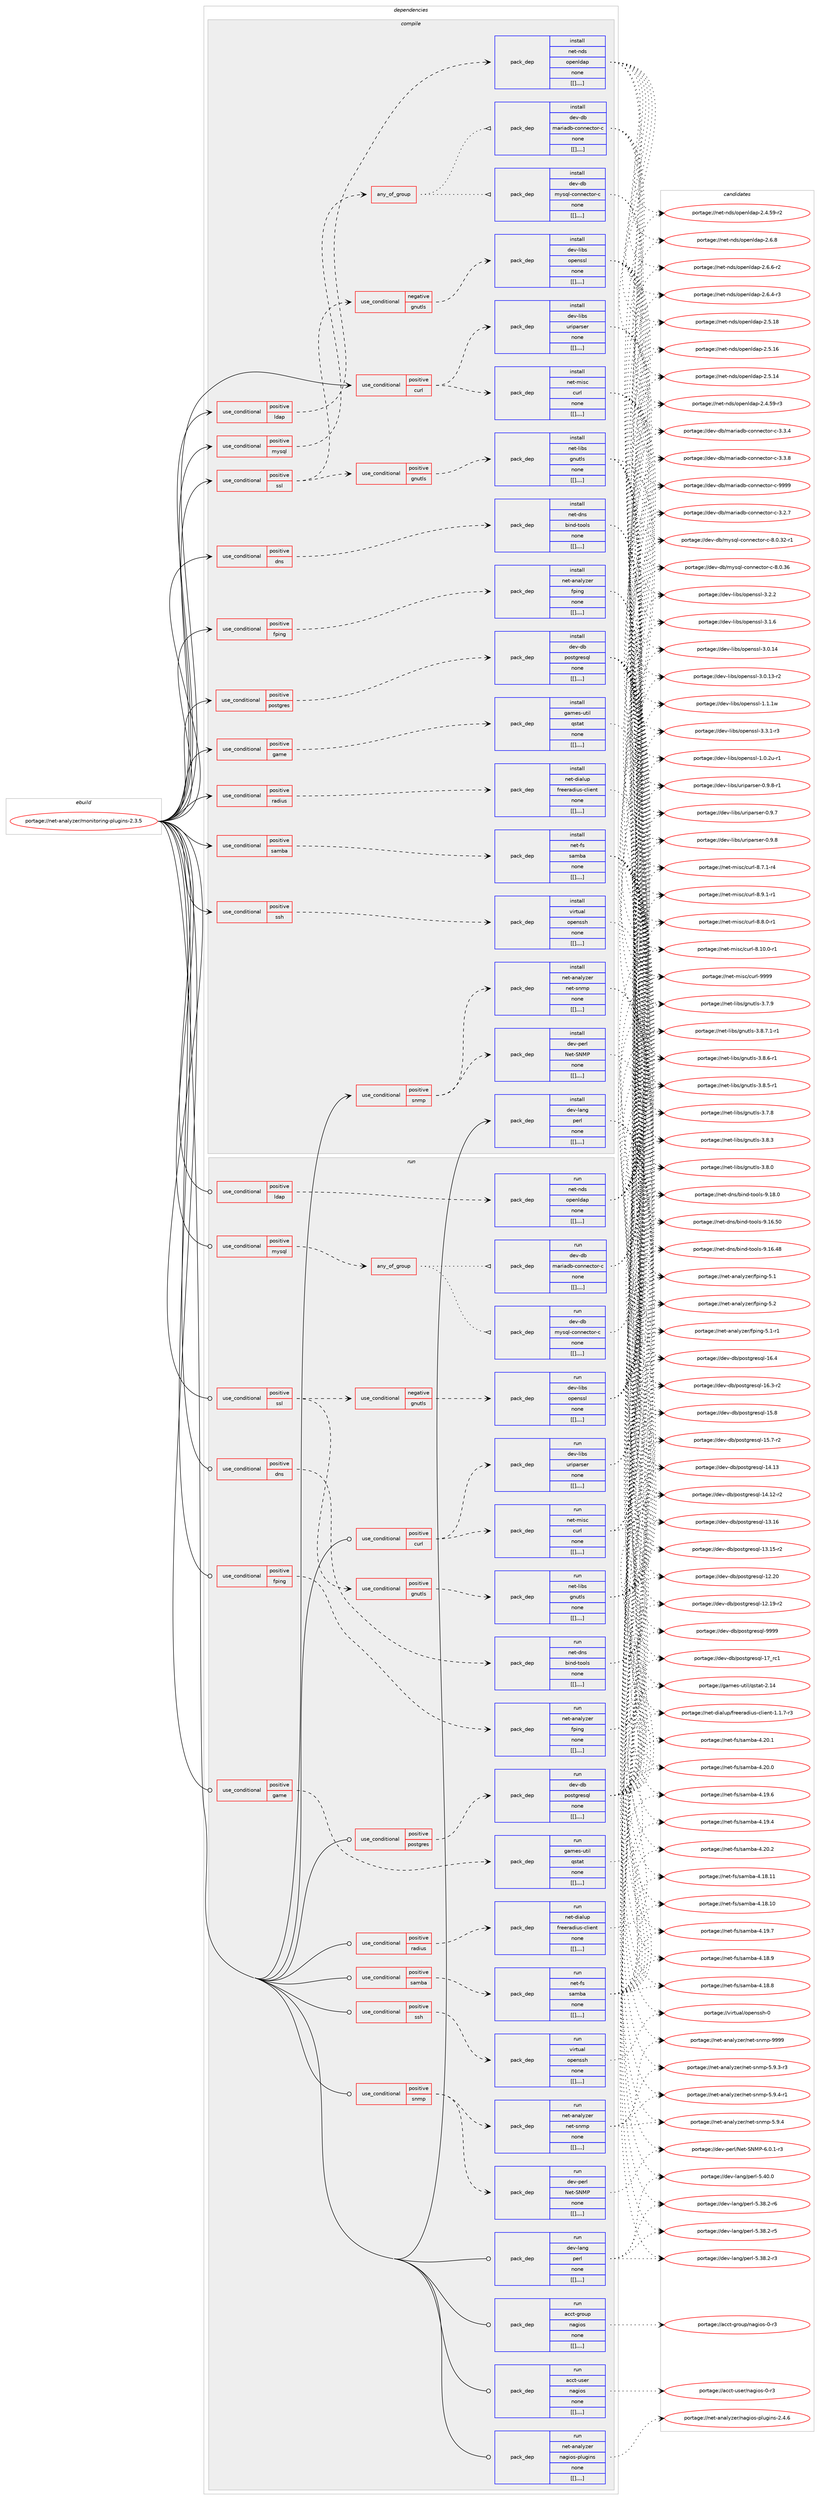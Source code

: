 digraph prolog {

# *************
# Graph options
# *************

newrank=true;
concentrate=true;
compound=true;
graph [rankdir=LR,fontname=Helvetica,fontsize=10,ranksep=1.5];#, ranksep=2.5, nodesep=0.2];
edge  [arrowhead=vee];
node  [fontname=Helvetica,fontsize=10];

# **********
# The ebuild
# **********

subgraph cluster_leftcol {
color=gray;
label=<<i>ebuild</i>>;
id [label="portage://net-analyzer/monitoring-plugins-2.3.5", color=red, width=4, href="../net-analyzer/monitoring-plugins-2.3.5.svg"];
}

# ****************
# The dependencies
# ****************

subgraph cluster_midcol {
color=gray;
label=<<i>dependencies</i>>;
subgraph cluster_compile {
fillcolor="#eeeeee";
style=filled;
label=<<i>compile</i>>;
subgraph cond91568 {
dependency356260 [label=<<TABLE BORDER="0" CELLBORDER="1" CELLSPACING="0" CELLPADDING="4"><TR><TD ROWSPAN="3" CELLPADDING="10">use_conditional</TD></TR><TR><TD>positive</TD></TR><TR><TD>curl</TD></TR></TABLE>>, shape=none, color=red];
subgraph pack261980 {
dependency356261 [label=<<TABLE BORDER="0" CELLBORDER="1" CELLSPACING="0" CELLPADDING="4" WIDTH="220"><TR><TD ROWSPAN="6" CELLPADDING="30">pack_dep</TD></TR><TR><TD WIDTH="110">install</TD></TR><TR><TD>dev-libs</TD></TR><TR><TD>uriparser</TD></TR><TR><TD>none</TD></TR><TR><TD>[[],,,,]</TD></TR></TABLE>>, shape=none, color=blue];
}
dependency356260:e -> dependency356261:w [weight=20,style="dashed",arrowhead="vee"];
subgraph pack261981 {
dependency356262 [label=<<TABLE BORDER="0" CELLBORDER="1" CELLSPACING="0" CELLPADDING="4" WIDTH="220"><TR><TD ROWSPAN="6" CELLPADDING="30">pack_dep</TD></TR><TR><TD WIDTH="110">install</TD></TR><TR><TD>net-misc</TD></TR><TR><TD>curl</TD></TR><TR><TD>none</TD></TR><TR><TD>[[],,,,]</TD></TR></TABLE>>, shape=none, color=blue];
}
dependency356260:e -> dependency356262:w [weight=20,style="dashed",arrowhead="vee"];
}
id:e -> dependency356260:w [weight=20,style="solid",arrowhead="vee"];
subgraph cond91569 {
dependency356263 [label=<<TABLE BORDER="0" CELLBORDER="1" CELLSPACING="0" CELLPADDING="4"><TR><TD ROWSPAN="3" CELLPADDING="10">use_conditional</TD></TR><TR><TD>positive</TD></TR><TR><TD>dns</TD></TR></TABLE>>, shape=none, color=red];
subgraph pack261982 {
dependency356264 [label=<<TABLE BORDER="0" CELLBORDER="1" CELLSPACING="0" CELLPADDING="4" WIDTH="220"><TR><TD ROWSPAN="6" CELLPADDING="30">pack_dep</TD></TR><TR><TD WIDTH="110">install</TD></TR><TR><TD>net-dns</TD></TR><TR><TD>bind-tools</TD></TR><TR><TD>none</TD></TR><TR><TD>[[],,,,]</TD></TR></TABLE>>, shape=none, color=blue];
}
dependency356263:e -> dependency356264:w [weight=20,style="dashed",arrowhead="vee"];
}
id:e -> dependency356263:w [weight=20,style="solid",arrowhead="vee"];
subgraph cond91570 {
dependency356265 [label=<<TABLE BORDER="0" CELLBORDER="1" CELLSPACING="0" CELLPADDING="4"><TR><TD ROWSPAN="3" CELLPADDING="10">use_conditional</TD></TR><TR><TD>positive</TD></TR><TR><TD>fping</TD></TR></TABLE>>, shape=none, color=red];
subgraph pack261983 {
dependency356266 [label=<<TABLE BORDER="0" CELLBORDER="1" CELLSPACING="0" CELLPADDING="4" WIDTH="220"><TR><TD ROWSPAN="6" CELLPADDING="30">pack_dep</TD></TR><TR><TD WIDTH="110">install</TD></TR><TR><TD>net-analyzer</TD></TR><TR><TD>fping</TD></TR><TR><TD>none</TD></TR><TR><TD>[[],,,,]</TD></TR></TABLE>>, shape=none, color=blue];
}
dependency356265:e -> dependency356266:w [weight=20,style="dashed",arrowhead="vee"];
}
id:e -> dependency356265:w [weight=20,style="solid",arrowhead="vee"];
subgraph cond91571 {
dependency356267 [label=<<TABLE BORDER="0" CELLBORDER="1" CELLSPACING="0" CELLPADDING="4"><TR><TD ROWSPAN="3" CELLPADDING="10">use_conditional</TD></TR><TR><TD>positive</TD></TR><TR><TD>game</TD></TR></TABLE>>, shape=none, color=red];
subgraph pack261984 {
dependency356268 [label=<<TABLE BORDER="0" CELLBORDER="1" CELLSPACING="0" CELLPADDING="4" WIDTH="220"><TR><TD ROWSPAN="6" CELLPADDING="30">pack_dep</TD></TR><TR><TD WIDTH="110">install</TD></TR><TR><TD>games-util</TD></TR><TR><TD>qstat</TD></TR><TR><TD>none</TD></TR><TR><TD>[[],,,,]</TD></TR></TABLE>>, shape=none, color=blue];
}
dependency356267:e -> dependency356268:w [weight=20,style="dashed",arrowhead="vee"];
}
id:e -> dependency356267:w [weight=20,style="solid",arrowhead="vee"];
subgraph cond91572 {
dependency356269 [label=<<TABLE BORDER="0" CELLBORDER="1" CELLSPACING="0" CELLPADDING="4"><TR><TD ROWSPAN="3" CELLPADDING="10">use_conditional</TD></TR><TR><TD>positive</TD></TR><TR><TD>ldap</TD></TR></TABLE>>, shape=none, color=red];
subgraph pack261985 {
dependency356270 [label=<<TABLE BORDER="0" CELLBORDER="1" CELLSPACING="0" CELLPADDING="4" WIDTH="220"><TR><TD ROWSPAN="6" CELLPADDING="30">pack_dep</TD></TR><TR><TD WIDTH="110">install</TD></TR><TR><TD>net-nds</TD></TR><TR><TD>openldap</TD></TR><TR><TD>none</TD></TR><TR><TD>[[],,,,]</TD></TR></TABLE>>, shape=none, color=blue];
}
dependency356269:e -> dependency356270:w [weight=20,style="dashed",arrowhead="vee"];
}
id:e -> dependency356269:w [weight=20,style="solid",arrowhead="vee"];
subgraph cond91573 {
dependency356271 [label=<<TABLE BORDER="0" CELLBORDER="1" CELLSPACING="0" CELLPADDING="4"><TR><TD ROWSPAN="3" CELLPADDING="10">use_conditional</TD></TR><TR><TD>positive</TD></TR><TR><TD>mysql</TD></TR></TABLE>>, shape=none, color=red];
subgraph any2536 {
dependency356272 [label=<<TABLE BORDER="0" CELLBORDER="1" CELLSPACING="0" CELLPADDING="4"><TR><TD CELLPADDING="10">any_of_group</TD></TR></TABLE>>, shape=none, color=red];subgraph pack261986 {
dependency356273 [label=<<TABLE BORDER="0" CELLBORDER="1" CELLSPACING="0" CELLPADDING="4" WIDTH="220"><TR><TD ROWSPAN="6" CELLPADDING="30">pack_dep</TD></TR><TR><TD WIDTH="110">install</TD></TR><TR><TD>dev-db</TD></TR><TR><TD>mysql-connector-c</TD></TR><TR><TD>none</TD></TR><TR><TD>[[],,,,]</TD></TR></TABLE>>, shape=none, color=blue];
}
dependency356272:e -> dependency356273:w [weight=20,style="dotted",arrowhead="oinv"];
subgraph pack261987 {
dependency356274 [label=<<TABLE BORDER="0" CELLBORDER="1" CELLSPACING="0" CELLPADDING="4" WIDTH="220"><TR><TD ROWSPAN="6" CELLPADDING="30">pack_dep</TD></TR><TR><TD WIDTH="110">install</TD></TR><TR><TD>dev-db</TD></TR><TR><TD>mariadb-connector-c</TD></TR><TR><TD>none</TD></TR><TR><TD>[[],,,,]</TD></TR></TABLE>>, shape=none, color=blue];
}
dependency356272:e -> dependency356274:w [weight=20,style="dotted",arrowhead="oinv"];
}
dependency356271:e -> dependency356272:w [weight=20,style="dashed",arrowhead="vee"];
}
id:e -> dependency356271:w [weight=20,style="solid",arrowhead="vee"];
subgraph cond91574 {
dependency356275 [label=<<TABLE BORDER="0" CELLBORDER="1" CELLSPACING="0" CELLPADDING="4"><TR><TD ROWSPAN="3" CELLPADDING="10">use_conditional</TD></TR><TR><TD>positive</TD></TR><TR><TD>postgres</TD></TR></TABLE>>, shape=none, color=red];
subgraph pack261988 {
dependency356276 [label=<<TABLE BORDER="0" CELLBORDER="1" CELLSPACING="0" CELLPADDING="4" WIDTH="220"><TR><TD ROWSPAN="6" CELLPADDING="30">pack_dep</TD></TR><TR><TD WIDTH="110">install</TD></TR><TR><TD>dev-db</TD></TR><TR><TD>postgresql</TD></TR><TR><TD>none</TD></TR><TR><TD>[[],,,,]</TD></TR></TABLE>>, shape=none, color=blue];
}
dependency356275:e -> dependency356276:w [weight=20,style="dashed",arrowhead="vee"];
}
id:e -> dependency356275:w [weight=20,style="solid",arrowhead="vee"];
subgraph cond91575 {
dependency356277 [label=<<TABLE BORDER="0" CELLBORDER="1" CELLSPACING="0" CELLPADDING="4"><TR><TD ROWSPAN="3" CELLPADDING="10">use_conditional</TD></TR><TR><TD>positive</TD></TR><TR><TD>radius</TD></TR></TABLE>>, shape=none, color=red];
subgraph pack261989 {
dependency356278 [label=<<TABLE BORDER="0" CELLBORDER="1" CELLSPACING="0" CELLPADDING="4" WIDTH="220"><TR><TD ROWSPAN="6" CELLPADDING="30">pack_dep</TD></TR><TR><TD WIDTH="110">install</TD></TR><TR><TD>net-dialup</TD></TR><TR><TD>freeradius-client</TD></TR><TR><TD>none</TD></TR><TR><TD>[[],,,,]</TD></TR></TABLE>>, shape=none, color=blue];
}
dependency356277:e -> dependency356278:w [weight=20,style="dashed",arrowhead="vee"];
}
id:e -> dependency356277:w [weight=20,style="solid",arrowhead="vee"];
subgraph cond91576 {
dependency356279 [label=<<TABLE BORDER="0" CELLBORDER="1" CELLSPACING="0" CELLPADDING="4"><TR><TD ROWSPAN="3" CELLPADDING="10">use_conditional</TD></TR><TR><TD>positive</TD></TR><TR><TD>samba</TD></TR></TABLE>>, shape=none, color=red];
subgraph pack261990 {
dependency356280 [label=<<TABLE BORDER="0" CELLBORDER="1" CELLSPACING="0" CELLPADDING="4" WIDTH="220"><TR><TD ROWSPAN="6" CELLPADDING="30">pack_dep</TD></TR><TR><TD WIDTH="110">install</TD></TR><TR><TD>net-fs</TD></TR><TR><TD>samba</TD></TR><TR><TD>none</TD></TR><TR><TD>[[],,,,]</TD></TR></TABLE>>, shape=none, color=blue];
}
dependency356279:e -> dependency356280:w [weight=20,style="dashed",arrowhead="vee"];
}
id:e -> dependency356279:w [weight=20,style="solid",arrowhead="vee"];
subgraph cond91577 {
dependency356281 [label=<<TABLE BORDER="0" CELLBORDER="1" CELLSPACING="0" CELLPADDING="4"><TR><TD ROWSPAN="3" CELLPADDING="10">use_conditional</TD></TR><TR><TD>positive</TD></TR><TR><TD>snmp</TD></TR></TABLE>>, shape=none, color=red];
subgraph pack261991 {
dependency356282 [label=<<TABLE BORDER="0" CELLBORDER="1" CELLSPACING="0" CELLPADDING="4" WIDTH="220"><TR><TD ROWSPAN="6" CELLPADDING="30">pack_dep</TD></TR><TR><TD WIDTH="110">install</TD></TR><TR><TD>dev-perl</TD></TR><TR><TD>Net-SNMP</TD></TR><TR><TD>none</TD></TR><TR><TD>[[],,,,]</TD></TR></TABLE>>, shape=none, color=blue];
}
dependency356281:e -> dependency356282:w [weight=20,style="dashed",arrowhead="vee"];
subgraph pack261992 {
dependency356283 [label=<<TABLE BORDER="0" CELLBORDER="1" CELLSPACING="0" CELLPADDING="4" WIDTH="220"><TR><TD ROWSPAN="6" CELLPADDING="30">pack_dep</TD></TR><TR><TD WIDTH="110">install</TD></TR><TR><TD>net-analyzer</TD></TR><TR><TD>net-snmp</TD></TR><TR><TD>none</TD></TR><TR><TD>[[],,,,]</TD></TR></TABLE>>, shape=none, color=blue];
}
dependency356281:e -> dependency356283:w [weight=20,style="dashed",arrowhead="vee"];
}
id:e -> dependency356281:w [weight=20,style="solid",arrowhead="vee"];
subgraph cond91578 {
dependency356284 [label=<<TABLE BORDER="0" CELLBORDER="1" CELLSPACING="0" CELLPADDING="4"><TR><TD ROWSPAN="3" CELLPADDING="10">use_conditional</TD></TR><TR><TD>positive</TD></TR><TR><TD>ssh</TD></TR></TABLE>>, shape=none, color=red];
subgraph pack261993 {
dependency356285 [label=<<TABLE BORDER="0" CELLBORDER="1" CELLSPACING="0" CELLPADDING="4" WIDTH="220"><TR><TD ROWSPAN="6" CELLPADDING="30">pack_dep</TD></TR><TR><TD WIDTH="110">install</TD></TR><TR><TD>virtual</TD></TR><TR><TD>openssh</TD></TR><TR><TD>none</TD></TR><TR><TD>[[],,,,]</TD></TR></TABLE>>, shape=none, color=blue];
}
dependency356284:e -> dependency356285:w [weight=20,style="dashed",arrowhead="vee"];
}
id:e -> dependency356284:w [weight=20,style="solid",arrowhead="vee"];
subgraph cond91579 {
dependency356286 [label=<<TABLE BORDER="0" CELLBORDER="1" CELLSPACING="0" CELLPADDING="4"><TR><TD ROWSPAN="3" CELLPADDING="10">use_conditional</TD></TR><TR><TD>positive</TD></TR><TR><TD>ssl</TD></TR></TABLE>>, shape=none, color=red];
subgraph cond91580 {
dependency356287 [label=<<TABLE BORDER="0" CELLBORDER="1" CELLSPACING="0" CELLPADDING="4"><TR><TD ROWSPAN="3" CELLPADDING="10">use_conditional</TD></TR><TR><TD>negative</TD></TR><TR><TD>gnutls</TD></TR></TABLE>>, shape=none, color=red];
subgraph pack261994 {
dependency356288 [label=<<TABLE BORDER="0" CELLBORDER="1" CELLSPACING="0" CELLPADDING="4" WIDTH="220"><TR><TD ROWSPAN="6" CELLPADDING="30">pack_dep</TD></TR><TR><TD WIDTH="110">install</TD></TR><TR><TD>dev-libs</TD></TR><TR><TD>openssl</TD></TR><TR><TD>none</TD></TR><TR><TD>[[],,,,]</TD></TR></TABLE>>, shape=none, color=blue];
}
dependency356287:e -> dependency356288:w [weight=20,style="dashed",arrowhead="vee"];
}
dependency356286:e -> dependency356287:w [weight=20,style="dashed",arrowhead="vee"];
subgraph cond91581 {
dependency356289 [label=<<TABLE BORDER="0" CELLBORDER="1" CELLSPACING="0" CELLPADDING="4"><TR><TD ROWSPAN="3" CELLPADDING="10">use_conditional</TD></TR><TR><TD>positive</TD></TR><TR><TD>gnutls</TD></TR></TABLE>>, shape=none, color=red];
subgraph pack261995 {
dependency356290 [label=<<TABLE BORDER="0" CELLBORDER="1" CELLSPACING="0" CELLPADDING="4" WIDTH="220"><TR><TD ROWSPAN="6" CELLPADDING="30">pack_dep</TD></TR><TR><TD WIDTH="110">install</TD></TR><TR><TD>net-libs</TD></TR><TR><TD>gnutls</TD></TR><TR><TD>none</TD></TR><TR><TD>[[],,,,]</TD></TR></TABLE>>, shape=none, color=blue];
}
dependency356289:e -> dependency356290:w [weight=20,style="dashed",arrowhead="vee"];
}
dependency356286:e -> dependency356289:w [weight=20,style="dashed",arrowhead="vee"];
}
id:e -> dependency356286:w [weight=20,style="solid",arrowhead="vee"];
subgraph pack261996 {
dependency356291 [label=<<TABLE BORDER="0" CELLBORDER="1" CELLSPACING="0" CELLPADDING="4" WIDTH="220"><TR><TD ROWSPAN="6" CELLPADDING="30">pack_dep</TD></TR><TR><TD WIDTH="110">install</TD></TR><TR><TD>dev-lang</TD></TR><TR><TD>perl</TD></TR><TR><TD>none</TD></TR><TR><TD>[[],,,,]</TD></TR></TABLE>>, shape=none, color=blue];
}
id:e -> dependency356291:w [weight=20,style="solid",arrowhead="vee"];
}
subgraph cluster_compileandrun {
fillcolor="#eeeeee";
style=filled;
label=<<i>compile and run</i>>;
}
subgraph cluster_run {
fillcolor="#eeeeee";
style=filled;
label=<<i>run</i>>;
subgraph cond91582 {
dependency356292 [label=<<TABLE BORDER="0" CELLBORDER="1" CELLSPACING="0" CELLPADDING="4"><TR><TD ROWSPAN="3" CELLPADDING="10">use_conditional</TD></TR><TR><TD>positive</TD></TR><TR><TD>curl</TD></TR></TABLE>>, shape=none, color=red];
subgraph pack261997 {
dependency356293 [label=<<TABLE BORDER="0" CELLBORDER="1" CELLSPACING="0" CELLPADDING="4" WIDTH="220"><TR><TD ROWSPAN="6" CELLPADDING="30">pack_dep</TD></TR><TR><TD WIDTH="110">run</TD></TR><TR><TD>dev-libs</TD></TR><TR><TD>uriparser</TD></TR><TR><TD>none</TD></TR><TR><TD>[[],,,,]</TD></TR></TABLE>>, shape=none, color=blue];
}
dependency356292:e -> dependency356293:w [weight=20,style="dashed",arrowhead="vee"];
subgraph pack261998 {
dependency356294 [label=<<TABLE BORDER="0" CELLBORDER="1" CELLSPACING="0" CELLPADDING="4" WIDTH="220"><TR><TD ROWSPAN="6" CELLPADDING="30">pack_dep</TD></TR><TR><TD WIDTH="110">run</TD></TR><TR><TD>net-misc</TD></TR><TR><TD>curl</TD></TR><TR><TD>none</TD></TR><TR><TD>[[],,,,]</TD></TR></TABLE>>, shape=none, color=blue];
}
dependency356292:e -> dependency356294:w [weight=20,style="dashed",arrowhead="vee"];
}
id:e -> dependency356292:w [weight=20,style="solid",arrowhead="odot"];
subgraph cond91583 {
dependency356295 [label=<<TABLE BORDER="0" CELLBORDER="1" CELLSPACING="0" CELLPADDING="4"><TR><TD ROWSPAN="3" CELLPADDING="10">use_conditional</TD></TR><TR><TD>positive</TD></TR><TR><TD>dns</TD></TR></TABLE>>, shape=none, color=red];
subgraph pack261999 {
dependency356296 [label=<<TABLE BORDER="0" CELLBORDER="1" CELLSPACING="0" CELLPADDING="4" WIDTH="220"><TR><TD ROWSPAN="6" CELLPADDING="30">pack_dep</TD></TR><TR><TD WIDTH="110">run</TD></TR><TR><TD>net-dns</TD></TR><TR><TD>bind-tools</TD></TR><TR><TD>none</TD></TR><TR><TD>[[],,,,]</TD></TR></TABLE>>, shape=none, color=blue];
}
dependency356295:e -> dependency356296:w [weight=20,style="dashed",arrowhead="vee"];
}
id:e -> dependency356295:w [weight=20,style="solid",arrowhead="odot"];
subgraph cond91584 {
dependency356297 [label=<<TABLE BORDER="0" CELLBORDER="1" CELLSPACING="0" CELLPADDING="4"><TR><TD ROWSPAN="3" CELLPADDING="10">use_conditional</TD></TR><TR><TD>positive</TD></TR><TR><TD>fping</TD></TR></TABLE>>, shape=none, color=red];
subgraph pack262000 {
dependency356298 [label=<<TABLE BORDER="0" CELLBORDER="1" CELLSPACING="0" CELLPADDING="4" WIDTH="220"><TR><TD ROWSPAN="6" CELLPADDING="30">pack_dep</TD></TR><TR><TD WIDTH="110">run</TD></TR><TR><TD>net-analyzer</TD></TR><TR><TD>fping</TD></TR><TR><TD>none</TD></TR><TR><TD>[[],,,,]</TD></TR></TABLE>>, shape=none, color=blue];
}
dependency356297:e -> dependency356298:w [weight=20,style="dashed",arrowhead="vee"];
}
id:e -> dependency356297:w [weight=20,style="solid",arrowhead="odot"];
subgraph cond91585 {
dependency356299 [label=<<TABLE BORDER="0" CELLBORDER="1" CELLSPACING="0" CELLPADDING="4"><TR><TD ROWSPAN="3" CELLPADDING="10">use_conditional</TD></TR><TR><TD>positive</TD></TR><TR><TD>game</TD></TR></TABLE>>, shape=none, color=red];
subgraph pack262001 {
dependency356300 [label=<<TABLE BORDER="0" CELLBORDER="1" CELLSPACING="0" CELLPADDING="4" WIDTH="220"><TR><TD ROWSPAN="6" CELLPADDING="30">pack_dep</TD></TR><TR><TD WIDTH="110">run</TD></TR><TR><TD>games-util</TD></TR><TR><TD>qstat</TD></TR><TR><TD>none</TD></TR><TR><TD>[[],,,,]</TD></TR></TABLE>>, shape=none, color=blue];
}
dependency356299:e -> dependency356300:w [weight=20,style="dashed",arrowhead="vee"];
}
id:e -> dependency356299:w [weight=20,style="solid",arrowhead="odot"];
subgraph cond91586 {
dependency356301 [label=<<TABLE BORDER="0" CELLBORDER="1" CELLSPACING="0" CELLPADDING="4"><TR><TD ROWSPAN="3" CELLPADDING="10">use_conditional</TD></TR><TR><TD>positive</TD></TR><TR><TD>ldap</TD></TR></TABLE>>, shape=none, color=red];
subgraph pack262002 {
dependency356302 [label=<<TABLE BORDER="0" CELLBORDER="1" CELLSPACING="0" CELLPADDING="4" WIDTH="220"><TR><TD ROWSPAN="6" CELLPADDING="30">pack_dep</TD></TR><TR><TD WIDTH="110">run</TD></TR><TR><TD>net-nds</TD></TR><TR><TD>openldap</TD></TR><TR><TD>none</TD></TR><TR><TD>[[],,,,]</TD></TR></TABLE>>, shape=none, color=blue];
}
dependency356301:e -> dependency356302:w [weight=20,style="dashed",arrowhead="vee"];
}
id:e -> dependency356301:w [weight=20,style="solid",arrowhead="odot"];
subgraph cond91587 {
dependency356303 [label=<<TABLE BORDER="0" CELLBORDER="1" CELLSPACING="0" CELLPADDING="4"><TR><TD ROWSPAN="3" CELLPADDING="10">use_conditional</TD></TR><TR><TD>positive</TD></TR><TR><TD>mysql</TD></TR></TABLE>>, shape=none, color=red];
subgraph any2537 {
dependency356304 [label=<<TABLE BORDER="0" CELLBORDER="1" CELLSPACING="0" CELLPADDING="4"><TR><TD CELLPADDING="10">any_of_group</TD></TR></TABLE>>, shape=none, color=red];subgraph pack262003 {
dependency356305 [label=<<TABLE BORDER="0" CELLBORDER="1" CELLSPACING="0" CELLPADDING="4" WIDTH="220"><TR><TD ROWSPAN="6" CELLPADDING="30">pack_dep</TD></TR><TR><TD WIDTH="110">run</TD></TR><TR><TD>dev-db</TD></TR><TR><TD>mysql-connector-c</TD></TR><TR><TD>none</TD></TR><TR><TD>[[],,,,]</TD></TR></TABLE>>, shape=none, color=blue];
}
dependency356304:e -> dependency356305:w [weight=20,style="dotted",arrowhead="oinv"];
subgraph pack262004 {
dependency356306 [label=<<TABLE BORDER="0" CELLBORDER="1" CELLSPACING="0" CELLPADDING="4" WIDTH="220"><TR><TD ROWSPAN="6" CELLPADDING="30">pack_dep</TD></TR><TR><TD WIDTH="110">run</TD></TR><TR><TD>dev-db</TD></TR><TR><TD>mariadb-connector-c</TD></TR><TR><TD>none</TD></TR><TR><TD>[[],,,,]</TD></TR></TABLE>>, shape=none, color=blue];
}
dependency356304:e -> dependency356306:w [weight=20,style="dotted",arrowhead="oinv"];
}
dependency356303:e -> dependency356304:w [weight=20,style="dashed",arrowhead="vee"];
}
id:e -> dependency356303:w [weight=20,style="solid",arrowhead="odot"];
subgraph cond91588 {
dependency356307 [label=<<TABLE BORDER="0" CELLBORDER="1" CELLSPACING="0" CELLPADDING="4"><TR><TD ROWSPAN="3" CELLPADDING="10">use_conditional</TD></TR><TR><TD>positive</TD></TR><TR><TD>postgres</TD></TR></TABLE>>, shape=none, color=red];
subgraph pack262005 {
dependency356308 [label=<<TABLE BORDER="0" CELLBORDER="1" CELLSPACING="0" CELLPADDING="4" WIDTH="220"><TR><TD ROWSPAN="6" CELLPADDING="30">pack_dep</TD></TR><TR><TD WIDTH="110">run</TD></TR><TR><TD>dev-db</TD></TR><TR><TD>postgresql</TD></TR><TR><TD>none</TD></TR><TR><TD>[[],,,,]</TD></TR></TABLE>>, shape=none, color=blue];
}
dependency356307:e -> dependency356308:w [weight=20,style="dashed",arrowhead="vee"];
}
id:e -> dependency356307:w [weight=20,style="solid",arrowhead="odot"];
subgraph cond91589 {
dependency356309 [label=<<TABLE BORDER="0" CELLBORDER="1" CELLSPACING="0" CELLPADDING="4"><TR><TD ROWSPAN="3" CELLPADDING="10">use_conditional</TD></TR><TR><TD>positive</TD></TR><TR><TD>radius</TD></TR></TABLE>>, shape=none, color=red];
subgraph pack262006 {
dependency356310 [label=<<TABLE BORDER="0" CELLBORDER="1" CELLSPACING="0" CELLPADDING="4" WIDTH="220"><TR><TD ROWSPAN="6" CELLPADDING="30">pack_dep</TD></TR><TR><TD WIDTH="110">run</TD></TR><TR><TD>net-dialup</TD></TR><TR><TD>freeradius-client</TD></TR><TR><TD>none</TD></TR><TR><TD>[[],,,,]</TD></TR></TABLE>>, shape=none, color=blue];
}
dependency356309:e -> dependency356310:w [weight=20,style="dashed",arrowhead="vee"];
}
id:e -> dependency356309:w [weight=20,style="solid",arrowhead="odot"];
subgraph cond91590 {
dependency356311 [label=<<TABLE BORDER="0" CELLBORDER="1" CELLSPACING="0" CELLPADDING="4"><TR><TD ROWSPAN="3" CELLPADDING="10">use_conditional</TD></TR><TR><TD>positive</TD></TR><TR><TD>samba</TD></TR></TABLE>>, shape=none, color=red];
subgraph pack262007 {
dependency356312 [label=<<TABLE BORDER="0" CELLBORDER="1" CELLSPACING="0" CELLPADDING="4" WIDTH="220"><TR><TD ROWSPAN="6" CELLPADDING="30">pack_dep</TD></TR><TR><TD WIDTH="110">run</TD></TR><TR><TD>net-fs</TD></TR><TR><TD>samba</TD></TR><TR><TD>none</TD></TR><TR><TD>[[],,,,]</TD></TR></TABLE>>, shape=none, color=blue];
}
dependency356311:e -> dependency356312:w [weight=20,style="dashed",arrowhead="vee"];
}
id:e -> dependency356311:w [weight=20,style="solid",arrowhead="odot"];
subgraph cond91591 {
dependency356313 [label=<<TABLE BORDER="0" CELLBORDER="1" CELLSPACING="0" CELLPADDING="4"><TR><TD ROWSPAN="3" CELLPADDING="10">use_conditional</TD></TR><TR><TD>positive</TD></TR><TR><TD>snmp</TD></TR></TABLE>>, shape=none, color=red];
subgraph pack262008 {
dependency356314 [label=<<TABLE BORDER="0" CELLBORDER="1" CELLSPACING="0" CELLPADDING="4" WIDTH="220"><TR><TD ROWSPAN="6" CELLPADDING="30">pack_dep</TD></TR><TR><TD WIDTH="110">run</TD></TR><TR><TD>dev-perl</TD></TR><TR><TD>Net-SNMP</TD></TR><TR><TD>none</TD></TR><TR><TD>[[],,,,]</TD></TR></TABLE>>, shape=none, color=blue];
}
dependency356313:e -> dependency356314:w [weight=20,style="dashed",arrowhead="vee"];
subgraph pack262009 {
dependency356315 [label=<<TABLE BORDER="0" CELLBORDER="1" CELLSPACING="0" CELLPADDING="4" WIDTH="220"><TR><TD ROWSPAN="6" CELLPADDING="30">pack_dep</TD></TR><TR><TD WIDTH="110">run</TD></TR><TR><TD>net-analyzer</TD></TR><TR><TD>net-snmp</TD></TR><TR><TD>none</TD></TR><TR><TD>[[],,,,]</TD></TR></TABLE>>, shape=none, color=blue];
}
dependency356313:e -> dependency356315:w [weight=20,style="dashed",arrowhead="vee"];
}
id:e -> dependency356313:w [weight=20,style="solid",arrowhead="odot"];
subgraph cond91592 {
dependency356316 [label=<<TABLE BORDER="0" CELLBORDER="1" CELLSPACING="0" CELLPADDING="4"><TR><TD ROWSPAN="3" CELLPADDING="10">use_conditional</TD></TR><TR><TD>positive</TD></TR><TR><TD>ssh</TD></TR></TABLE>>, shape=none, color=red];
subgraph pack262010 {
dependency356317 [label=<<TABLE BORDER="0" CELLBORDER="1" CELLSPACING="0" CELLPADDING="4" WIDTH="220"><TR><TD ROWSPAN="6" CELLPADDING="30">pack_dep</TD></TR><TR><TD WIDTH="110">run</TD></TR><TR><TD>virtual</TD></TR><TR><TD>openssh</TD></TR><TR><TD>none</TD></TR><TR><TD>[[],,,,]</TD></TR></TABLE>>, shape=none, color=blue];
}
dependency356316:e -> dependency356317:w [weight=20,style="dashed",arrowhead="vee"];
}
id:e -> dependency356316:w [weight=20,style="solid",arrowhead="odot"];
subgraph cond91593 {
dependency356318 [label=<<TABLE BORDER="0" CELLBORDER="1" CELLSPACING="0" CELLPADDING="4"><TR><TD ROWSPAN="3" CELLPADDING="10">use_conditional</TD></TR><TR><TD>positive</TD></TR><TR><TD>ssl</TD></TR></TABLE>>, shape=none, color=red];
subgraph cond91594 {
dependency356319 [label=<<TABLE BORDER="0" CELLBORDER="1" CELLSPACING="0" CELLPADDING="4"><TR><TD ROWSPAN="3" CELLPADDING="10">use_conditional</TD></TR><TR><TD>negative</TD></TR><TR><TD>gnutls</TD></TR></TABLE>>, shape=none, color=red];
subgraph pack262011 {
dependency356320 [label=<<TABLE BORDER="0" CELLBORDER="1" CELLSPACING="0" CELLPADDING="4" WIDTH="220"><TR><TD ROWSPAN="6" CELLPADDING="30">pack_dep</TD></TR><TR><TD WIDTH="110">run</TD></TR><TR><TD>dev-libs</TD></TR><TR><TD>openssl</TD></TR><TR><TD>none</TD></TR><TR><TD>[[],,,,]</TD></TR></TABLE>>, shape=none, color=blue];
}
dependency356319:e -> dependency356320:w [weight=20,style="dashed",arrowhead="vee"];
}
dependency356318:e -> dependency356319:w [weight=20,style="dashed",arrowhead="vee"];
subgraph cond91595 {
dependency356321 [label=<<TABLE BORDER="0" CELLBORDER="1" CELLSPACING="0" CELLPADDING="4"><TR><TD ROWSPAN="3" CELLPADDING="10">use_conditional</TD></TR><TR><TD>positive</TD></TR><TR><TD>gnutls</TD></TR></TABLE>>, shape=none, color=red];
subgraph pack262012 {
dependency356322 [label=<<TABLE BORDER="0" CELLBORDER="1" CELLSPACING="0" CELLPADDING="4" WIDTH="220"><TR><TD ROWSPAN="6" CELLPADDING="30">pack_dep</TD></TR><TR><TD WIDTH="110">run</TD></TR><TR><TD>net-libs</TD></TR><TR><TD>gnutls</TD></TR><TR><TD>none</TD></TR><TR><TD>[[],,,,]</TD></TR></TABLE>>, shape=none, color=blue];
}
dependency356321:e -> dependency356322:w [weight=20,style="dashed",arrowhead="vee"];
}
dependency356318:e -> dependency356321:w [weight=20,style="dashed",arrowhead="vee"];
}
id:e -> dependency356318:w [weight=20,style="solid",arrowhead="odot"];
subgraph pack262013 {
dependency356323 [label=<<TABLE BORDER="0" CELLBORDER="1" CELLSPACING="0" CELLPADDING="4" WIDTH="220"><TR><TD ROWSPAN="6" CELLPADDING="30">pack_dep</TD></TR><TR><TD WIDTH="110">run</TD></TR><TR><TD>acct-group</TD></TR><TR><TD>nagios</TD></TR><TR><TD>none</TD></TR><TR><TD>[[],,,,]</TD></TR></TABLE>>, shape=none, color=blue];
}
id:e -> dependency356323:w [weight=20,style="solid",arrowhead="odot"];
subgraph pack262014 {
dependency356324 [label=<<TABLE BORDER="0" CELLBORDER="1" CELLSPACING="0" CELLPADDING="4" WIDTH="220"><TR><TD ROWSPAN="6" CELLPADDING="30">pack_dep</TD></TR><TR><TD WIDTH="110">run</TD></TR><TR><TD>acct-user</TD></TR><TR><TD>nagios</TD></TR><TR><TD>none</TD></TR><TR><TD>[[],,,,]</TD></TR></TABLE>>, shape=none, color=blue];
}
id:e -> dependency356324:w [weight=20,style="solid",arrowhead="odot"];
subgraph pack262015 {
dependency356325 [label=<<TABLE BORDER="0" CELLBORDER="1" CELLSPACING="0" CELLPADDING="4" WIDTH="220"><TR><TD ROWSPAN="6" CELLPADDING="30">pack_dep</TD></TR><TR><TD WIDTH="110">run</TD></TR><TR><TD>dev-lang</TD></TR><TR><TD>perl</TD></TR><TR><TD>none</TD></TR><TR><TD>[[],,,,]</TD></TR></TABLE>>, shape=none, color=blue];
}
id:e -> dependency356325:w [weight=20,style="solid",arrowhead="odot"];
subgraph pack262016 {
dependency356326 [label=<<TABLE BORDER="0" CELLBORDER="1" CELLSPACING="0" CELLPADDING="4" WIDTH="220"><TR><TD ROWSPAN="6" CELLPADDING="30">pack_dep</TD></TR><TR><TD WIDTH="110">run</TD></TR><TR><TD>net-analyzer</TD></TR><TR><TD>nagios-plugins</TD></TR><TR><TD>none</TD></TR><TR><TD>[[],,,,]</TD></TR></TABLE>>, shape=none, color=blue];
}
id:e -> dependency356326:w [weight=20,style="solid",arrowhead="odot"];
}
}

# **************
# The candidates
# **************

subgraph cluster_choices {
rank=same;
color=gray;
label=<<i>candidates</i>>;

subgraph choice261980 {
color=black;
nodesep=1;
choice100101118451081059811547117114105112971141151011144548465746564511449 [label="portage://dev-libs/uriparser-0.9.8-r1", color=red, width=4,href="../dev-libs/uriparser-0.9.8-r1.svg"];
choice10010111845108105981154711711410511297114115101114454846574656 [label="portage://dev-libs/uriparser-0.9.8", color=red, width=4,href="../dev-libs/uriparser-0.9.8.svg"];
choice10010111845108105981154711711410511297114115101114454846574655 [label="portage://dev-libs/uriparser-0.9.7", color=red, width=4,href="../dev-libs/uriparser-0.9.7.svg"];
dependency356261:e -> choice100101118451081059811547117114105112971141151011144548465746564511449:w [style=dotted,weight="100"];
dependency356261:e -> choice10010111845108105981154711711410511297114115101114454846574656:w [style=dotted,weight="100"];
dependency356261:e -> choice10010111845108105981154711711410511297114115101114454846574655:w [style=dotted,weight="100"];
}
subgraph choice261981 {
color=black;
nodesep=1;
choice110101116451091051159947991171141084557575757 [label="portage://net-misc/curl-9999", color=red, width=4,href="../net-misc/curl-9999.svg"];
choice11010111645109105115994799117114108455646494846484511449 [label="portage://net-misc/curl-8.10.0-r1", color=red, width=4,href="../net-misc/curl-8.10.0-r1.svg"];
choice110101116451091051159947991171141084556465746494511449 [label="portage://net-misc/curl-8.9.1-r1", color=red, width=4,href="../net-misc/curl-8.9.1-r1.svg"];
choice110101116451091051159947991171141084556465646484511449 [label="portage://net-misc/curl-8.8.0-r1", color=red, width=4,href="../net-misc/curl-8.8.0-r1.svg"];
choice110101116451091051159947991171141084556465546494511452 [label="portage://net-misc/curl-8.7.1-r4", color=red, width=4,href="../net-misc/curl-8.7.1-r4.svg"];
dependency356262:e -> choice110101116451091051159947991171141084557575757:w [style=dotted,weight="100"];
dependency356262:e -> choice11010111645109105115994799117114108455646494846484511449:w [style=dotted,weight="100"];
dependency356262:e -> choice110101116451091051159947991171141084556465746494511449:w [style=dotted,weight="100"];
dependency356262:e -> choice110101116451091051159947991171141084556465646484511449:w [style=dotted,weight="100"];
dependency356262:e -> choice110101116451091051159947991171141084556465546494511452:w [style=dotted,weight="100"];
}
subgraph choice261982 {
color=black;
nodesep=1;
choice1101011164510011011547981051101004511611111110811545574649564648 [label="portage://net-dns/bind-tools-9.18.0", color=red, width=4,href="../net-dns/bind-tools-9.18.0.svg"];
choice110101116451001101154798105110100451161111111081154557464954465348 [label="portage://net-dns/bind-tools-9.16.50", color=red, width=4,href="../net-dns/bind-tools-9.16.50.svg"];
choice110101116451001101154798105110100451161111111081154557464954465256 [label="portage://net-dns/bind-tools-9.16.48", color=red, width=4,href="../net-dns/bind-tools-9.16.48.svg"];
dependency356264:e -> choice1101011164510011011547981051101004511611111110811545574649564648:w [style=dotted,weight="100"];
dependency356264:e -> choice110101116451001101154798105110100451161111111081154557464954465348:w [style=dotted,weight="100"];
dependency356264:e -> choice110101116451001101154798105110100451161111111081154557464954465256:w [style=dotted,weight="100"];
}
subgraph choice261983 {
color=black;
nodesep=1;
choice1101011164597110971081211221011144710211210511010345534650 [label="portage://net-analyzer/fping-5.2", color=red, width=4,href="../net-analyzer/fping-5.2.svg"];
choice11010111645971109710812112210111447102112105110103455346494511449 [label="portage://net-analyzer/fping-5.1-r1", color=red, width=4,href="../net-analyzer/fping-5.1-r1.svg"];
choice1101011164597110971081211221011144710211210511010345534649 [label="portage://net-analyzer/fping-5.1", color=red, width=4,href="../net-analyzer/fping-5.1.svg"];
dependency356266:e -> choice1101011164597110971081211221011144710211210511010345534650:w [style=dotted,weight="100"];
dependency356266:e -> choice11010111645971109710812112210111447102112105110103455346494511449:w [style=dotted,weight="100"];
dependency356266:e -> choice1101011164597110971081211221011144710211210511010345534649:w [style=dotted,weight="100"];
}
subgraph choice261984 {
color=black;
nodesep=1;
choice103971091011154511711610510847113115116971164550464952 [label="portage://games-util/qstat-2.14", color=red, width=4,href="../games-util/qstat-2.14.svg"];
dependency356268:e -> choice103971091011154511711610510847113115116971164550464952:w [style=dotted,weight="100"];
}
subgraph choice261985 {
color=black;
nodesep=1;
choice110101116451101001154711111210111010810097112455046544656 [label="portage://net-nds/openldap-2.6.8", color=red, width=4,href="../net-nds/openldap-2.6.8.svg"];
choice1101011164511010011547111112101110108100971124550465446544511450 [label="portage://net-nds/openldap-2.6.6-r2", color=red, width=4,href="../net-nds/openldap-2.6.6-r2.svg"];
choice1101011164511010011547111112101110108100971124550465446524511451 [label="portage://net-nds/openldap-2.6.4-r3", color=red, width=4,href="../net-nds/openldap-2.6.4-r3.svg"];
choice11010111645110100115471111121011101081009711245504653464956 [label="portage://net-nds/openldap-2.5.18", color=red, width=4,href="../net-nds/openldap-2.5.18.svg"];
choice11010111645110100115471111121011101081009711245504653464954 [label="portage://net-nds/openldap-2.5.16", color=red, width=4,href="../net-nds/openldap-2.5.16.svg"];
choice11010111645110100115471111121011101081009711245504653464952 [label="portage://net-nds/openldap-2.5.14", color=red, width=4,href="../net-nds/openldap-2.5.14.svg"];
choice110101116451101001154711111210111010810097112455046524653574511451 [label="portage://net-nds/openldap-2.4.59-r3", color=red, width=4,href="../net-nds/openldap-2.4.59-r3.svg"];
choice110101116451101001154711111210111010810097112455046524653574511450 [label="portage://net-nds/openldap-2.4.59-r2", color=red, width=4,href="../net-nds/openldap-2.4.59-r2.svg"];
dependency356270:e -> choice110101116451101001154711111210111010810097112455046544656:w [style=dotted,weight="100"];
dependency356270:e -> choice1101011164511010011547111112101110108100971124550465446544511450:w [style=dotted,weight="100"];
dependency356270:e -> choice1101011164511010011547111112101110108100971124550465446524511451:w [style=dotted,weight="100"];
dependency356270:e -> choice11010111645110100115471111121011101081009711245504653464956:w [style=dotted,weight="100"];
dependency356270:e -> choice11010111645110100115471111121011101081009711245504653464954:w [style=dotted,weight="100"];
dependency356270:e -> choice11010111645110100115471111121011101081009711245504653464952:w [style=dotted,weight="100"];
dependency356270:e -> choice110101116451101001154711111210111010810097112455046524653574511451:w [style=dotted,weight="100"];
dependency356270:e -> choice110101116451101001154711111210111010810097112455046524653574511450:w [style=dotted,weight="100"];
}
subgraph choice261986 {
color=black;
nodesep=1;
choice100101118451009847109121115113108459911111011010199116111114459945564648465154 [label="portage://dev-db/mysql-connector-c-8.0.36", color=red, width=4,href="../dev-db/mysql-connector-c-8.0.36.svg"];
choice1001011184510098471091211151131084599111110110101991161111144599455646484651504511449 [label="portage://dev-db/mysql-connector-c-8.0.32-r1", color=red, width=4,href="../dev-db/mysql-connector-c-8.0.32-r1.svg"];
dependency356273:e -> choice100101118451009847109121115113108459911111011010199116111114459945564648465154:w [style=dotted,weight="100"];
dependency356273:e -> choice1001011184510098471091211151131084599111110110101991161111144599455646484651504511449:w [style=dotted,weight="100"];
}
subgraph choice261987 {
color=black;
nodesep=1;
choice10010111845100984710997114105971009845991111101101019911611111445994557575757 [label="portage://dev-db/mariadb-connector-c-9999", color=red, width=4,href="../dev-db/mariadb-connector-c-9999.svg"];
choice1001011184510098471099711410597100984599111110110101991161111144599455146514656 [label="portage://dev-db/mariadb-connector-c-3.3.8", color=red, width=4,href="../dev-db/mariadb-connector-c-3.3.8.svg"];
choice1001011184510098471099711410597100984599111110110101991161111144599455146514652 [label="portage://dev-db/mariadb-connector-c-3.3.4", color=red, width=4,href="../dev-db/mariadb-connector-c-3.3.4.svg"];
choice1001011184510098471099711410597100984599111110110101991161111144599455146504655 [label="portage://dev-db/mariadb-connector-c-3.2.7", color=red, width=4,href="../dev-db/mariadb-connector-c-3.2.7.svg"];
dependency356274:e -> choice10010111845100984710997114105971009845991111101101019911611111445994557575757:w [style=dotted,weight="100"];
dependency356274:e -> choice1001011184510098471099711410597100984599111110110101991161111144599455146514656:w [style=dotted,weight="100"];
dependency356274:e -> choice1001011184510098471099711410597100984599111110110101991161111144599455146514652:w [style=dotted,weight="100"];
dependency356274:e -> choice1001011184510098471099711410597100984599111110110101991161111144599455146504655:w [style=dotted,weight="100"];
}
subgraph choice261988 {
color=black;
nodesep=1;
choice1001011184510098471121111151161031141011151131084557575757 [label="portage://dev-db/postgresql-9999", color=red, width=4,href="../dev-db/postgresql-9999.svg"];
choice100101118451009847112111115116103114101115113108454955951149949 [label="portage://dev-db/postgresql-17_rc1", color=red, width=4,href="../dev-db/postgresql-17_rc1.svg"];
choice1001011184510098471121111151161031141011151131084549544652 [label="portage://dev-db/postgresql-16.4", color=red, width=4,href="../dev-db/postgresql-16.4.svg"];
choice10010111845100984711211111511610311410111511310845495446514511450 [label="portage://dev-db/postgresql-16.3-r2", color=red, width=4,href="../dev-db/postgresql-16.3-r2.svg"];
choice1001011184510098471121111151161031141011151131084549534656 [label="portage://dev-db/postgresql-15.8", color=red, width=4,href="../dev-db/postgresql-15.8.svg"];
choice10010111845100984711211111511610311410111511310845495346554511450 [label="portage://dev-db/postgresql-15.7-r2", color=red, width=4,href="../dev-db/postgresql-15.7-r2.svg"];
choice100101118451009847112111115116103114101115113108454952464951 [label="portage://dev-db/postgresql-14.13", color=red, width=4,href="../dev-db/postgresql-14.13.svg"];
choice1001011184510098471121111151161031141011151131084549524649504511450 [label="portage://dev-db/postgresql-14.12-r2", color=red, width=4,href="../dev-db/postgresql-14.12-r2.svg"];
choice100101118451009847112111115116103114101115113108454951464954 [label="portage://dev-db/postgresql-13.16", color=red, width=4,href="../dev-db/postgresql-13.16.svg"];
choice1001011184510098471121111151161031141011151131084549514649534511450 [label="portage://dev-db/postgresql-13.15-r2", color=red, width=4,href="../dev-db/postgresql-13.15-r2.svg"];
choice100101118451009847112111115116103114101115113108454950465048 [label="portage://dev-db/postgresql-12.20", color=red, width=4,href="../dev-db/postgresql-12.20.svg"];
choice1001011184510098471121111151161031141011151131084549504649574511450 [label="portage://dev-db/postgresql-12.19-r2", color=red, width=4,href="../dev-db/postgresql-12.19-r2.svg"];
dependency356276:e -> choice1001011184510098471121111151161031141011151131084557575757:w [style=dotted,weight="100"];
dependency356276:e -> choice100101118451009847112111115116103114101115113108454955951149949:w [style=dotted,weight="100"];
dependency356276:e -> choice1001011184510098471121111151161031141011151131084549544652:w [style=dotted,weight="100"];
dependency356276:e -> choice10010111845100984711211111511610311410111511310845495446514511450:w [style=dotted,weight="100"];
dependency356276:e -> choice1001011184510098471121111151161031141011151131084549534656:w [style=dotted,weight="100"];
dependency356276:e -> choice10010111845100984711211111511610311410111511310845495346554511450:w [style=dotted,weight="100"];
dependency356276:e -> choice100101118451009847112111115116103114101115113108454952464951:w [style=dotted,weight="100"];
dependency356276:e -> choice1001011184510098471121111151161031141011151131084549524649504511450:w [style=dotted,weight="100"];
dependency356276:e -> choice100101118451009847112111115116103114101115113108454951464954:w [style=dotted,weight="100"];
dependency356276:e -> choice1001011184510098471121111151161031141011151131084549514649534511450:w [style=dotted,weight="100"];
dependency356276:e -> choice100101118451009847112111115116103114101115113108454950465048:w [style=dotted,weight="100"];
dependency356276:e -> choice1001011184510098471121111151161031141011151131084549504649574511450:w [style=dotted,weight="100"];
}
subgraph choice261989 {
color=black;
nodesep=1;
choice1101011164510010597108117112471021141011011149710010511711545991081051011101164549464946554511451 [label="portage://net-dialup/freeradius-client-1.1.7-r3", color=red, width=4,href="../net-dialup/freeradius-client-1.1.7-r3.svg"];
dependency356278:e -> choice1101011164510010597108117112471021141011011149710010511711545991081051011101164549464946554511451:w [style=dotted,weight="100"];
}
subgraph choice261990 {
color=black;
nodesep=1;
choice110101116451021154711597109989745524650484650 [label="portage://net-fs/samba-4.20.2", color=red, width=4,href="../net-fs/samba-4.20.2.svg"];
choice110101116451021154711597109989745524650484649 [label="portage://net-fs/samba-4.20.1", color=red, width=4,href="../net-fs/samba-4.20.1.svg"];
choice110101116451021154711597109989745524650484648 [label="portage://net-fs/samba-4.20.0", color=red, width=4,href="../net-fs/samba-4.20.0.svg"];
choice110101116451021154711597109989745524649574655 [label="portage://net-fs/samba-4.19.7", color=red, width=4,href="../net-fs/samba-4.19.7.svg"];
choice110101116451021154711597109989745524649574654 [label="portage://net-fs/samba-4.19.6", color=red, width=4,href="../net-fs/samba-4.19.6.svg"];
choice110101116451021154711597109989745524649574652 [label="portage://net-fs/samba-4.19.4", color=red, width=4,href="../net-fs/samba-4.19.4.svg"];
choice11010111645102115471159710998974552464956464949 [label="portage://net-fs/samba-4.18.11", color=red, width=4,href="../net-fs/samba-4.18.11.svg"];
choice11010111645102115471159710998974552464956464948 [label="portage://net-fs/samba-4.18.10", color=red, width=4,href="../net-fs/samba-4.18.10.svg"];
choice110101116451021154711597109989745524649564657 [label="portage://net-fs/samba-4.18.9", color=red, width=4,href="../net-fs/samba-4.18.9.svg"];
choice110101116451021154711597109989745524649564656 [label="portage://net-fs/samba-4.18.8", color=red, width=4,href="../net-fs/samba-4.18.8.svg"];
dependency356280:e -> choice110101116451021154711597109989745524650484650:w [style=dotted,weight="100"];
dependency356280:e -> choice110101116451021154711597109989745524650484649:w [style=dotted,weight="100"];
dependency356280:e -> choice110101116451021154711597109989745524650484648:w [style=dotted,weight="100"];
dependency356280:e -> choice110101116451021154711597109989745524649574655:w [style=dotted,weight="100"];
dependency356280:e -> choice110101116451021154711597109989745524649574654:w [style=dotted,weight="100"];
dependency356280:e -> choice110101116451021154711597109989745524649574652:w [style=dotted,weight="100"];
dependency356280:e -> choice11010111645102115471159710998974552464956464949:w [style=dotted,weight="100"];
dependency356280:e -> choice11010111645102115471159710998974552464956464948:w [style=dotted,weight="100"];
dependency356280:e -> choice110101116451021154711597109989745524649564657:w [style=dotted,weight="100"];
dependency356280:e -> choice110101116451021154711597109989745524649564656:w [style=dotted,weight="100"];
}
subgraph choice261991 {
color=black;
nodesep=1;
choice10010111845112101114108477810111645837877804554464846494511451 [label="portage://dev-perl/Net-SNMP-6.0.1-r3", color=red, width=4,href="../dev-perl/Net-SNMP-6.0.1-r3.svg"];
dependency356282:e -> choice10010111845112101114108477810111645837877804554464846494511451:w [style=dotted,weight="100"];
}
subgraph choice261992 {
color=black;
nodesep=1;
choice11010111645971109710812112210111447110101116451151101091124557575757 [label="portage://net-analyzer/net-snmp-9999", color=red, width=4,href="../net-analyzer/net-snmp-9999.svg"];
choice11010111645971109710812112210111447110101116451151101091124553465746524511449 [label="portage://net-analyzer/net-snmp-5.9.4-r1", color=red, width=4,href="../net-analyzer/net-snmp-5.9.4-r1.svg"];
choice1101011164597110971081211221011144711010111645115110109112455346574652 [label="portage://net-analyzer/net-snmp-5.9.4", color=red, width=4,href="../net-analyzer/net-snmp-5.9.4.svg"];
choice11010111645971109710812112210111447110101116451151101091124553465746514511451 [label="portage://net-analyzer/net-snmp-5.9.3-r3", color=red, width=4,href="../net-analyzer/net-snmp-5.9.3-r3.svg"];
dependency356283:e -> choice11010111645971109710812112210111447110101116451151101091124557575757:w [style=dotted,weight="100"];
dependency356283:e -> choice11010111645971109710812112210111447110101116451151101091124553465746524511449:w [style=dotted,weight="100"];
dependency356283:e -> choice1101011164597110971081211221011144711010111645115110109112455346574652:w [style=dotted,weight="100"];
dependency356283:e -> choice11010111645971109710812112210111447110101116451151101091124553465746514511451:w [style=dotted,weight="100"];
}
subgraph choice261993 {
color=black;
nodesep=1;
choice11810511411611797108471111121011101151151044548 [label="portage://virtual/openssh-0", color=red, width=4,href="../virtual/openssh-0.svg"];
dependency356285:e -> choice11810511411611797108471111121011101151151044548:w [style=dotted,weight="100"];
}
subgraph choice261994 {
color=black;
nodesep=1;
choice1001011184510810598115471111121011101151151084551465146494511451 [label="portage://dev-libs/openssl-3.3.1-r3", color=red, width=4,href="../dev-libs/openssl-3.3.1-r3.svg"];
choice100101118451081059811547111112101110115115108455146504650 [label="portage://dev-libs/openssl-3.2.2", color=red, width=4,href="../dev-libs/openssl-3.2.2.svg"];
choice100101118451081059811547111112101110115115108455146494654 [label="portage://dev-libs/openssl-3.1.6", color=red, width=4,href="../dev-libs/openssl-3.1.6.svg"];
choice10010111845108105981154711111210111011511510845514648464952 [label="portage://dev-libs/openssl-3.0.14", color=red, width=4,href="../dev-libs/openssl-3.0.14.svg"];
choice100101118451081059811547111112101110115115108455146484649514511450 [label="portage://dev-libs/openssl-3.0.13-r2", color=red, width=4,href="../dev-libs/openssl-3.0.13-r2.svg"];
choice100101118451081059811547111112101110115115108454946494649119 [label="portage://dev-libs/openssl-1.1.1w", color=red, width=4,href="../dev-libs/openssl-1.1.1w.svg"];
choice1001011184510810598115471111121011101151151084549464846501174511449 [label="portage://dev-libs/openssl-1.0.2u-r1", color=red, width=4,href="../dev-libs/openssl-1.0.2u-r1.svg"];
dependency356288:e -> choice1001011184510810598115471111121011101151151084551465146494511451:w [style=dotted,weight="100"];
dependency356288:e -> choice100101118451081059811547111112101110115115108455146504650:w [style=dotted,weight="100"];
dependency356288:e -> choice100101118451081059811547111112101110115115108455146494654:w [style=dotted,weight="100"];
dependency356288:e -> choice10010111845108105981154711111210111011511510845514648464952:w [style=dotted,weight="100"];
dependency356288:e -> choice100101118451081059811547111112101110115115108455146484649514511450:w [style=dotted,weight="100"];
dependency356288:e -> choice100101118451081059811547111112101110115115108454946494649119:w [style=dotted,weight="100"];
dependency356288:e -> choice1001011184510810598115471111121011101151151084549464846501174511449:w [style=dotted,weight="100"];
}
subgraph choice261995 {
color=black;
nodesep=1;
choice11010111645108105981154710311011711610811545514656465546494511449 [label="portage://net-libs/gnutls-3.8.7.1-r1", color=red, width=4,href="../net-libs/gnutls-3.8.7.1-r1.svg"];
choice1101011164510810598115471031101171161081154551465646544511449 [label="portage://net-libs/gnutls-3.8.6-r1", color=red, width=4,href="../net-libs/gnutls-3.8.6-r1.svg"];
choice1101011164510810598115471031101171161081154551465646534511449 [label="portage://net-libs/gnutls-3.8.5-r1", color=red, width=4,href="../net-libs/gnutls-3.8.5-r1.svg"];
choice110101116451081059811547103110117116108115455146564651 [label="portage://net-libs/gnutls-3.8.3", color=red, width=4,href="../net-libs/gnutls-3.8.3.svg"];
choice110101116451081059811547103110117116108115455146564648 [label="portage://net-libs/gnutls-3.8.0", color=red, width=4,href="../net-libs/gnutls-3.8.0.svg"];
choice110101116451081059811547103110117116108115455146554657 [label="portage://net-libs/gnutls-3.7.9", color=red, width=4,href="../net-libs/gnutls-3.7.9.svg"];
choice110101116451081059811547103110117116108115455146554656 [label="portage://net-libs/gnutls-3.7.8", color=red, width=4,href="../net-libs/gnutls-3.7.8.svg"];
dependency356290:e -> choice11010111645108105981154710311011711610811545514656465546494511449:w [style=dotted,weight="100"];
dependency356290:e -> choice1101011164510810598115471031101171161081154551465646544511449:w [style=dotted,weight="100"];
dependency356290:e -> choice1101011164510810598115471031101171161081154551465646534511449:w [style=dotted,weight="100"];
dependency356290:e -> choice110101116451081059811547103110117116108115455146564651:w [style=dotted,weight="100"];
dependency356290:e -> choice110101116451081059811547103110117116108115455146564648:w [style=dotted,weight="100"];
dependency356290:e -> choice110101116451081059811547103110117116108115455146554657:w [style=dotted,weight="100"];
dependency356290:e -> choice110101116451081059811547103110117116108115455146554656:w [style=dotted,weight="100"];
}
subgraph choice261996 {
color=black;
nodesep=1;
choice10010111845108971101034711210111410845534652484648 [label="portage://dev-lang/perl-5.40.0", color=red, width=4,href="../dev-lang/perl-5.40.0.svg"];
choice100101118451089711010347112101114108455346515646504511454 [label="portage://dev-lang/perl-5.38.2-r6", color=red, width=4,href="../dev-lang/perl-5.38.2-r6.svg"];
choice100101118451089711010347112101114108455346515646504511453 [label="portage://dev-lang/perl-5.38.2-r5", color=red, width=4,href="../dev-lang/perl-5.38.2-r5.svg"];
choice100101118451089711010347112101114108455346515646504511451 [label="portage://dev-lang/perl-5.38.2-r3", color=red, width=4,href="../dev-lang/perl-5.38.2-r3.svg"];
dependency356291:e -> choice10010111845108971101034711210111410845534652484648:w [style=dotted,weight="100"];
dependency356291:e -> choice100101118451089711010347112101114108455346515646504511454:w [style=dotted,weight="100"];
dependency356291:e -> choice100101118451089711010347112101114108455346515646504511453:w [style=dotted,weight="100"];
dependency356291:e -> choice100101118451089711010347112101114108455346515646504511451:w [style=dotted,weight="100"];
}
subgraph choice261997 {
color=black;
nodesep=1;
choice100101118451081059811547117114105112971141151011144548465746564511449 [label="portage://dev-libs/uriparser-0.9.8-r1", color=red, width=4,href="../dev-libs/uriparser-0.9.8-r1.svg"];
choice10010111845108105981154711711410511297114115101114454846574656 [label="portage://dev-libs/uriparser-0.9.8", color=red, width=4,href="../dev-libs/uriparser-0.9.8.svg"];
choice10010111845108105981154711711410511297114115101114454846574655 [label="portage://dev-libs/uriparser-0.9.7", color=red, width=4,href="../dev-libs/uriparser-0.9.7.svg"];
dependency356293:e -> choice100101118451081059811547117114105112971141151011144548465746564511449:w [style=dotted,weight="100"];
dependency356293:e -> choice10010111845108105981154711711410511297114115101114454846574656:w [style=dotted,weight="100"];
dependency356293:e -> choice10010111845108105981154711711410511297114115101114454846574655:w [style=dotted,weight="100"];
}
subgraph choice261998 {
color=black;
nodesep=1;
choice110101116451091051159947991171141084557575757 [label="portage://net-misc/curl-9999", color=red, width=4,href="../net-misc/curl-9999.svg"];
choice11010111645109105115994799117114108455646494846484511449 [label="portage://net-misc/curl-8.10.0-r1", color=red, width=4,href="../net-misc/curl-8.10.0-r1.svg"];
choice110101116451091051159947991171141084556465746494511449 [label="portage://net-misc/curl-8.9.1-r1", color=red, width=4,href="../net-misc/curl-8.9.1-r1.svg"];
choice110101116451091051159947991171141084556465646484511449 [label="portage://net-misc/curl-8.8.0-r1", color=red, width=4,href="../net-misc/curl-8.8.0-r1.svg"];
choice110101116451091051159947991171141084556465546494511452 [label="portage://net-misc/curl-8.7.1-r4", color=red, width=4,href="../net-misc/curl-8.7.1-r4.svg"];
dependency356294:e -> choice110101116451091051159947991171141084557575757:w [style=dotted,weight="100"];
dependency356294:e -> choice11010111645109105115994799117114108455646494846484511449:w [style=dotted,weight="100"];
dependency356294:e -> choice110101116451091051159947991171141084556465746494511449:w [style=dotted,weight="100"];
dependency356294:e -> choice110101116451091051159947991171141084556465646484511449:w [style=dotted,weight="100"];
dependency356294:e -> choice110101116451091051159947991171141084556465546494511452:w [style=dotted,weight="100"];
}
subgraph choice261999 {
color=black;
nodesep=1;
choice1101011164510011011547981051101004511611111110811545574649564648 [label="portage://net-dns/bind-tools-9.18.0", color=red, width=4,href="../net-dns/bind-tools-9.18.0.svg"];
choice110101116451001101154798105110100451161111111081154557464954465348 [label="portage://net-dns/bind-tools-9.16.50", color=red, width=4,href="../net-dns/bind-tools-9.16.50.svg"];
choice110101116451001101154798105110100451161111111081154557464954465256 [label="portage://net-dns/bind-tools-9.16.48", color=red, width=4,href="../net-dns/bind-tools-9.16.48.svg"];
dependency356296:e -> choice1101011164510011011547981051101004511611111110811545574649564648:w [style=dotted,weight="100"];
dependency356296:e -> choice110101116451001101154798105110100451161111111081154557464954465348:w [style=dotted,weight="100"];
dependency356296:e -> choice110101116451001101154798105110100451161111111081154557464954465256:w [style=dotted,weight="100"];
}
subgraph choice262000 {
color=black;
nodesep=1;
choice1101011164597110971081211221011144710211210511010345534650 [label="portage://net-analyzer/fping-5.2", color=red, width=4,href="../net-analyzer/fping-5.2.svg"];
choice11010111645971109710812112210111447102112105110103455346494511449 [label="portage://net-analyzer/fping-5.1-r1", color=red, width=4,href="../net-analyzer/fping-5.1-r1.svg"];
choice1101011164597110971081211221011144710211210511010345534649 [label="portage://net-analyzer/fping-5.1", color=red, width=4,href="../net-analyzer/fping-5.1.svg"];
dependency356298:e -> choice1101011164597110971081211221011144710211210511010345534650:w [style=dotted,weight="100"];
dependency356298:e -> choice11010111645971109710812112210111447102112105110103455346494511449:w [style=dotted,weight="100"];
dependency356298:e -> choice1101011164597110971081211221011144710211210511010345534649:w [style=dotted,weight="100"];
}
subgraph choice262001 {
color=black;
nodesep=1;
choice103971091011154511711610510847113115116971164550464952 [label="portage://games-util/qstat-2.14", color=red, width=4,href="../games-util/qstat-2.14.svg"];
dependency356300:e -> choice103971091011154511711610510847113115116971164550464952:w [style=dotted,weight="100"];
}
subgraph choice262002 {
color=black;
nodesep=1;
choice110101116451101001154711111210111010810097112455046544656 [label="portage://net-nds/openldap-2.6.8", color=red, width=4,href="../net-nds/openldap-2.6.8.svg"];
choice1101011164511010011547111112101110108100971124550465446544511450 [label="portage://net-nds/openldap-2.6.6-r2", color=red, width=4,href="../net-nds/openldap-2.6.6-r2.svg"];
choice1101011164511010011547111112101110108100971124550465446524511451 [label="portage://net-nds/openldap-2.6.4-r3", color=red, width=4,href="../net-nds/openldap-2.6.4-r3.svg"];
choice11010111645110100115471111121011101081009711245504653464956 [label="portage://net-nds/openldap-2.5.18", color=red, width=4,href="../net-nds/openldap-2.5.18.svg"];
choice11010111645110100115471111121011101081009711245504653464954 [label="portage://net-nds/openldap-2.5.16", color=red, width=4,href="../net-nds/openldap-2.5.16.svg"];
choice11010111645110100115471111121011101081009711245504653464952 [label="portage://net-nds/openldap-2.5.14", color=red, width=4,href="../net-nds/openldap-2.5.14.svg"];
choice110101116451101001154711111210111010810097112455046524653574511451 [label="portage://net-nds/openldap-2.4.59-r3", color=red, width=4,href="../net-nds/openldap-2.4.59-r3.svg"];
choice110101116451101001154711111210111010810097112455046524653574511450 [label="portage://net-nds/openldap-2.4.59-r2", color=red, width=4,href="../net-nds/openldap-2.4.59-r2.svg"];
dependency356302:e -> choice110101116451101001154711111210111010810097112455046544656:w [style=dotted,weight="100"];
dependency356302:e -> choice1101011164511010011547111112101110108100971124550465446544511450:w [style=dotted,weight="100"];
dependency356302:e -> choice1101011164511010011547111112101110108100971124550465446524511451:w [style=dotted,weight="100"];
dependency356302:e -> choice11010111645110100115471111121011101081009711245504653464956:w [style=dotted,weight="100"];
dependency356302:e -> choice11010111645110100115471111121011101081009711245504653464954:w [style=dotted,weight="100"];
dependency356302:e -> choice11010111645110100115471111121011101081009711245504653464952:w [style=dotted,weight="100"];
dependency356302:e -> choice110101116451101001154711111210111010810097112455046524653574511451:w [style=dotted,weight="100"];
dependency356302:e -> choice110101116451101001154711111210111010810097112455046524653574511450:w [style=dotted,weight="100"];
}
subgraph choice262003 {
color=black;
nodesep=1;
choice100101118451009847109121115113108459911111011010199116111114459945564648465154 [label="portage://dev-db/mysql-connector-c-8.0.36", color=red, width=4,href="../dev-db/mysql-connector-c-8.0.36.svg"];
choice1001011184510098471091211151131084599111110110101991161111144599455646484651504511449 [label="portage://dev-db/mysql-connector-c-8.0.32-r1", color=red, width=4,href="../dev-db/mysql-connector-c-8.0.32-r1.svg"];
dependency356305:e -> choice100101118451009847109121115113108459911111011010199116111114459945564648465154:w [style=dotted,weight="100"];
dependency356305:e -> choice1001011184510098471091211151131084599111110110101991161111144599455646484651504511449:w [style=dotted,weight="100"];
}
subgraph choice262004 {
color=black;
nodesep=1;
choice10010111845100984710997114105971009845991111101101019911611111445994557575757 [label="portage://dev-db/mariadb-connector-c-9999", color=red, width=4,href="../dev-db/mariadb-connector-c-9999.svg"];
choice1001011184510098471099711410597100984599111110110101991161111144599455146514656 [label="portage://dev-db/mariadb-connector-c-3.3.8", color=red, width=4,href="../dev-db/mariadb-connector-c-3.3.8.svg"];
choice1001011184510098471099711410597100984599111110110101991161111144599455146514652 [label="portage://dev-db/mariadb-connector-c-3.3.4", color=red, width=4,href="../dev-db/mariadb-connector-c-3.3.4.svg"];
choice1001011184510098471099711410597100984599111110110101991161111144599455146504655 [label="portage://dev-db/mariadb-connector-c-3.2.7", color=red, width=4,href="../dev-db/mariadb-connector-c-3.2.7.svg"];
dependency356306:e -> choice10010111845100984710997114105971009845991111101101019911611111445994557575757:w [style=dotted,weight="100"];
dependency356306:e -> choice1001011184510098471099711410597100984599111110110101991161111144599455146514656:w [style=dotted,weight="100"];
dependency356306:e -> choice1001011184510098471099711410597100984599111110110101991161111144599455146514652:w [style=dotted,weight="100"];
dependency356306:e -> choice1001011184510098471099711410597100984599111110110101991161111144599455146504655:w [style=dotted,weight="100"];
}
subgraph choice262005 {
color=black;
nodesep=1;
choice1001011184510098471121111151161031141011151131084557575757 [label="portage://dev-db/postgresql-9999", color=red, width=4,href="../dev-db/postgresql-9999.svg"];
choice100101118451009847112111115116103114101115113108454955951149949 [label="portage://dev-db/postgresql-17_rc1", color=red, width=4,href="../dev-db/postgresql-17_rc1.svg"];
choice1001011184510098471121111151161031141011151131084549544652 [label="portage://dev-db/postgresql-16.4", color=red, width=4,href="../dev-db/postgresql-16.4.svg"];
choice10010111845100984711211111511610311410111511310845495446514511450 [label="portage://dev-db/postgresql-16.3-r2", color=red, width=4,href="../dev-db/postgresql-16.3-r2.svg"];
choice1001011184510098471121111151161031141011151131084549534656 [label="portage://dev-db/postgresql-15.8", color=red, width=4,href="../dev-db/postgresql-15.8.svg"];
choice10010111845100984711211111511610311410111511310845495346554511450 [label="portage://dev-db/postgresql-15.7-r2", color=red, width=4,href="../dev-db/postgresql-15.7-r2.svg"];
choice100101118451009847112111115116103114101115113108454952464951 [label="portage://dev-db/postgresql-14.13", color=red, width=4,href="../dev-db/postgresql-14.13.svg"];
choice1001011184510098471121111151161031141011151131084549524649504511450 [label="portage://dev-db/postgresql-14.12-r2", color=red, width=4,href="../dev-db/postgresql-14.12-r2.svg"];
choice100101118451009847112111115116103114101115113108454951464954 [label="portage://dev-db/postgresql-13.16", color=red, width=4,href="../dev-db/postgresql-13.16.svg"];
choice1001011184510098471121111151161031141011151131084549514649534511450 [label="portage://dev-db/postgresql-13.15-r2", color=red, width=4,href="../dev-db/postgresql-13.15-r2.svg"];
choice100101118451009847112111115116103114101115113108454950465048 [label="portage://dev-db/postgresql-12.20", color=red, width=4,href="../dev-db/postgresql-12.20.svg"];
choice1001011184510098471121111151161031141011151131084549504649574511450 [label="portage://dev-db/postgresql-12.19-r2", color=red, width=4,href="../dev-db/postgresql-12.19-r2.svg"];
dependency356308:e -> choice1001011184510098471121111151161031141011151131084557575757:w [style=dotted,weight="100"];
dependency356308:e -> choice100101118451009847112111115116103114101115113108454955951149949:w [style=dotted,weight="100"];
dependency356308:e -> choice1001011184510098471121111151161031141011151131084549544652:w [style=dotted,weight="100"];
dependency356308:e -> choice10010111845100984711211111511610311410111511310845495446514511450:w [style=dotted,weight="100"];
dependency356308:e -> choice1001011184510098471121111151161031141011151131084549534656:w [style=dotted,weight="100"];
dependency356308:e -> choice10010111845100984711211111511610311410111511310845495346554511450:w [style=dotted,weight="100"];
dependency356308:e -> choice100101118451009847112111115116103114101115113108454952464951:w [style=dotted,weight="100"];
dependency356308:e -> choice1001011184510098471121111151161031141011151131084549524649504511450:w [style=dotted,weight="100"];
dependency356308:e -> choice100101118451009847112111115116103114101115113108454951464954:w [style=dotted,weight="100"];
dependency356308:e -> choice1001011184510098471121111151161031141011151131084549514649534511450:w [style=dotted,weight="100"];
dependency356308:e -> choice100101118451009847112111115116103114101115113108454950465048:w [style=dotted,weight="100"];
dependency356308:e -> choice1001011184510098471121111151161031141011151131084549504649574511450:w [style=dotted,weight="100"];
}
subgraph choice262006 {
color=black;
nodesep=1;
choice1101011164510010597108117112471021141011011149710010511711545991081051011101164549464946554511451 [label="portage://net-dialup/freeradius-client-1.1.7-r3", color=red, width=4,href="../net-dialup/freeradius-client-1.1.7-r3.svg"];
dependency356310:e -> choice1101011164510010597108117112471021141011011149710010511711545991081051011101164549464946554511451:w [style=dotted,weight="100"];
}
subgraph choice262007 {
color=black;
nodesep=1;
choice110101116451021154711597109989745524650484650 [label="portage://net-fs/samba-4.20.2", color=red, width=4,href="../net-fs/samba-4.20.2.svg"];
choice110101116451021154711597109989745524650484649 [label="portage://net-fs/samba-4.20.1", color=red, width=4,href="../net-fs/samba-4.20.1.svg"];
choice110101116451021154711597109989745524650484648 [label="portage://net-fs/samba-4.20.0", color=red, width=4,href="../net-fs/samba-4.20.0.svg"];
choice110101116451021154711597109989745524649574655 [label="portage://net-fs/samba-4.19.7", color=red, width=4,href="../net-fs/samba-4.19.7.svg"];
choice110101116451021154711597109989745524649574654 [label="portage://net-fs/samba-4.19.6", color=red, width=4,href="../net-fs/samba-4.19.6.svg"];
choice110101116451021154711597109989745524649574652 [label="portage://net-fs/samba-4.19.4", color=red, width=4,href="../net-fs/samba-4.19.4.svg"];
choice11010111645102115471159710998974552464956464949 [label="portage://net-fs/samba-4.18.11", color=red, width=4,href="../net-fs/samba-4.18.11.svg"];
choice11010111645102115471159710998974552464956464948 [label="portage://net-fs/samba-4.18.10", color=red, width=4,href="../net-fs/samba-4.18.10.svg"];
choice110101116451021154711597109989745524649564657 [label="portage://net-fs/samba-4.18.9", color=red, width=4,href="../net-fs/samba-4.18.9.svg"];
choice110101116451021154711597109989745524649564656 [label="portage://net-fs/samba-4.18.8", color=red, width=4,href="../net-fs/samba-4.18.8.svg"];
dependency356312:e -> choice110101116451021154711597109989745524650484650:w [style=dotted,weight="100"];
dependency356312:e -> choice110101116451021154711597109989745524650484649:w [style=dotted,weight="100"];
dependency356312:e -> choice110101116451021154711597109989745524650484648:w [style=dotted,weight="100"];
dependency356312:e -> choice110101116451021154711597109989745524649574655:w [style=dotted,weight="100"];
dependency356312:e -> choice110101116451021154711597109989745524649574654:w [style=dotted,weight="100"];
dependency356312:e -> choice110101116451021154711597109989745524649574652:w [style=dotted,weight="100"];
dependency356312:e -> choice11010111645102115471159710998974552464956464949:w [style=dotted,weight="100"];
dependency356312:e -> choice11010111645102115471159710998974552464956464948:w [style=dotted,weight="100"];
dependency356312:e -> choice110101116451021154711597109989745524649564657:w [style=dotted,weight="100"];
dependency356312:e -> choice110101116451021154711597109989745524649564656:w [style=dotted,weight="100"];
}
subgraph choice262008 {
color=black;
nodesep=1;
choice10010111845112101114108477810111645837877804554464846494511451 [label="portage://dev-perl/Net-SNMP-6.0.1-r3", color=red, width=4,href="../dev-perl/Net-SNMP-6.0.1-r3.svg"];
dependency356314:e -> choice10010111845112101114108477810111645837877804554464846494511451:w [style=dotted,weight="100"];
}
subgraph choice262009 {
color=black;
nodesep=1;
choice11010111645971109710812112210111447110101116451151101091124557575757 [label="portage://net-analyzer/net-snmp-9999", color=red, width=4,href="../net-analyzer/net-snmp-9999.svg"];
choice11010111645971109710812112210111447110101116451151101091124553465746524511449 [label="portage://net-analyzer/net-snmp-5.9.4-r1", color=red, width=4,href="../net-analyzer/net-snmp-5.9.4-r1.svg"];
choice1101011164597110971081211221011144711010111645115110109112455346574652 [label="portage://net-analyzer/net-snmp-5.9.4", color=red, width=4,href="../net-analyzer/net-snmp-5.9.4.svg"];
choice11010111645971109710812112210111447110101116451151101091124553465746514511451 [label="portage://net-analyzer/net-snmp-5.9.3-r3", color=red, width=4,href="../net-analyzer/net-snmp-5.9.3-r3.svg"];
dependency356315:e -> choice11010111645971109710812112210111447110101116451151101091124557575757:w [style=dotted,weight="100"];
dependency356315:e -> choice11010111645971109710812112210111447110101116451151101091124553465746524511449:w [style=dotted,weight="100"];
dependency356315:e -> choice1101011164597110971081211221011144711010111645115110109112455346574652:w [style=dotted,weight="100"];
dependency356315:e -> choice11010111645971109710812112210111447110101116451151101091124553465746514511451:w [style=dotted,weight="100"];
}
subgraph choice262010 {
color=black;
nodesep=1;
choice11810511411611797108471111121011101151151044548 [label="portage://virtual/openssh-0", color=red, width=4,href="../virtual/openssh-0.svg"];
dependency356317:e -> choice11810511411611797108471111121011101151151044548:w [style=dotted,weight="100"];
}
subgraph choice262011 {
color=black;
nodesep=1;
choice1001011184510810598115471111121011101151151084551465146494511451 [label="portage://dev-libs/openssl-3.3.1-r3", color=red, width=4,href="../dev-libs/openssl-3.3.1-r3.svg"];
choice100101118451081059811547111112101110115115108455146504650 [label="portage://dev-libs/openssl-3.2.2", color=red, width=4,href="../dev-libs/openssl-3.2.2.svg"];
choice100101118451081059811547111112101110115115108455146494654 [label="portage://dev-libs/openssl-3.1.6", color=red, width=4,href="../dev-libs/openssl-3.1.6.svg"];
choice10010111845108105981154711111210111011511510845514648464952 [label="portage://dev-libs/openssl-3.0.14", color=red, width=4,href="../dev-libs/openssl-3.0.14.svg"];
choice100101118451081059811547111112101110115115108455146484649514511450 [label="portage://dev-libs/openssl-3.0.13-r2", color=red, width=4,href="../dev-libs/openssl-3.0.13-r2.svg"];
choice100101118451081059811547111112101110115115108454946494649119 [label="portage://dev-libs/openssl-1.1.1w", color=red, width=4,href="../dev-libs/openssl-1.1.1w.svg"];
choice1001011184510810598115471111121011101151151084549464846501174511449 [label="portage://dev-libs/openssl-1.0.2u-r1", color=red, width=4,href="../dev-libs/openssl-1.0.2u-r1.svg"];
dependency356320:e -> choice1001011184510810598115471111121011101151151084551465146494511451:w [style=dotted,weight="100"];
dependency356320:e -> choice100101118451081059811547111112101110115115108455146504650:w [style=dotted,weight="100"];
dependency356320:e -> choice100101118451081059811547111112101110115115108455146494654:w [style=dotted,weight="100"];
dependency356320:e -> choice10010111845108105981154711111210111011511510845514648464952:w [style=dotted,weight="100"];
dependency356320:e -> choice100101118451081059811547111112101110115115108455146484649514511450:w [style=dotted,weight="100"];
dependency356320:e -> choice100101118451081059811547111112101110115115108454946494649119:w [style=dotted,weight="100"];
dependency356320:e -> choice1001011184510810598115471111121011101151151084549464846501174511449:w [style=dotted,weight="100"];
}
subgraph choice262012 {
color=black;
nodesep=1;
choice11010111645108105981154710311011711610811545514656465546494511449 [label="portage://net-libs/gnutls-3.8.7.1-r1", color=red, width=4,href="../net-libs/gnutls-3.8.7.1-r1.svg"];
choice1101011164510810598115471031101171161081154551465646544511449 [label="portage://net-libs/gnutls-3.8.6-r1", color=red, width=4,href="../net-libs/gnutls-3.8.6-r1.svg"];
choice1101011164510810598115471031101171161081154551465646534511449 [label="portage://net-libs/gnutls-3.8.5-r1", color=red, width=4,href="../net-libs/gnutls-3.8.5-r1.svg"];
choice110101116451081059811547103110117116108115455146564651 [label="portage://net-libs/gnutls-3.8.3", color=red, width=4,href="../net-libs/gnutls-3.8.3.svg"];
choice110101116451081059811547103110117116108115455146564648 [label="portage://net-libs/gnutls-3.8.0", color=red, width=4,href="../net-libs/gnutls-3.8.0.svg"];
choice110101116451081059811547103110117116108115455146554657 [label="portage://net-libs/gnutls-3.7.9", color=red, width=4,href="../net-libs/gnutls-3.7.9.svg"];
choice110101116451081059811547103110117116108115455146554656 [label="portage://net-libs/gnutls-3.7.8", color=red, width=4,href="../net-libs/gnutls-3.7.8.svg"];
dependency356322:e -> choice11010111645108105981154710311011711610811545514656465546494511449:w [style=dotted,weight="100"];
dependency356322:e -> choice1101011164510810598115471031101171161081154551465646544511449:w [style=dotted,weight="100"];
dependency356322:e -> choice1101011164510810598115471031101171161081154551465646534511449:w [style=dotted,weight="100"];
dependency356322:e -> choice110101116451081059811547103110117116108115455146564651:w [style=dotted,weight="100"];
dependency356322:e -> choice110101116451081059811547103110117116108115455146564648:w [style=dotted,weight="100"];
dependency356322:e -> choice110101116451081059811547103110117116108115455146554657:w [style=dotted,weight="100"];
dependency356322:e -> choice110101116451081059811547103110117116108115455146554656:w [style=dotted,weight="100"];
}
subgraph choice262013 {
color=black;
nodesep=1;
choice97999911645103114111117112471109710310511111545484511451 [label="portage://acct-group/nagios-0-r3", color=red, width=4,href="../acct-group/nagios-0-r3.svg"];
dependency356323:e -> choice97999911645103114111117112471109710310511111545484511451:w [style=dotted,weight="100"];
}
subgraph choice262014 {
color=black;
nodesep=1;
choice97999911645117115101114471109710310511111545484511451 [label="portage://acct-user/nagios-0-r3", color=red, width=4,href="../acct-user/nagios-0-r3.svg"];
dependency356324:e -> choice97999911645117115101114471109710310511111545484511451:w [style=dotted,weight="100"];
}
subgraph choice262015 {
color=black;
nodesep=1;
choice10010111845108971101034711210111410845534652484648 [label="portage://dev-lang/perl-5.40.0", color=red, width=4,href="../dev-lang/perl-5.40.0.svg"];
choice100101118451089711010347112101114108455346515646504511454 [label="portage://dev-lang/perl-5.38.2-r6", color=red, width=4,href="../dev-lang/perl-5.38.2-r6.svg"];
choice100101118451089711010347112101114108455346515646504511453 [label="portage://dev-lang/perl-5.38.2-r5", color=red, width=4,href="../dev-lang/perl-5.38.2-r5.svg"];
choice100101118451089711010347112101114108455346515646504511451 [label="portage://dev-lang/perl-5.38.2-r3", color=red, width=4,href="../dev-lang/perl-5.38.2-r3.svg"];
dependency356325:e -> choice10010111845108971101034711210111410845534652484648:w [style=dotted,weight="100"];
dependency356325:e -> choice100101118451089711010347112101114108455346515646504511454:w [style=dotted,weight="100"];
dependency356325:e -> choice100101118451089711010347112101114108455346515646504511453:w [style=dotted,weight="100"];
dependency356325:e -> choice100101118451089711010347112101114108455346515646504511451:w [style=dotted,weight="100"];
}
subgraph choice262016 {
color=black;
nodesep=1;
choice110101116459711097108121122101114471109710310511111545112108117103105110115455046524654 [label="portage://net-analyzer/nagios-plugins-2.4.6", color=red, width=4,href="../net-analyzer/nagios-plugins-2.4.6.svg"];
dependency356326:e -> choice110101116459711097108121122101114471109710310511111545112108117103105110115455046524654:w [style=dotted,weight="100"];
}
}

}
